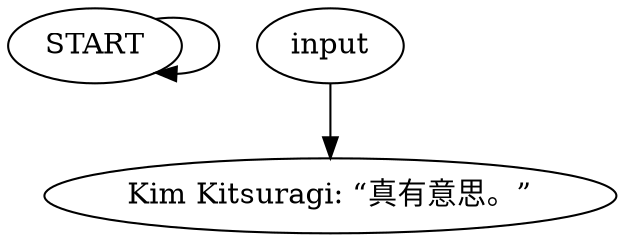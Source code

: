 # YARD / KIM SHACK barks
# IF we ever get Kim Barks working, whoop-dee-doy!
# ==================================================
digraph G {
	  0 [label="START"];
	  1 [label="input"];
	  2 [label="Kim Kitsuragi: “真有意思。”"];
	  0 -> 0
	  1 -> 2
}

